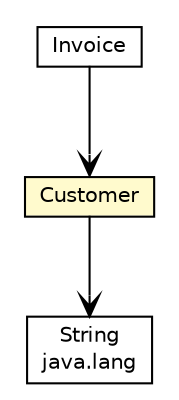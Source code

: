 #!/usr/local/bin/dot
#
# Class diagram 
# Generated by UmlGraph version 4.4 (http://www.spinellis.gr/sw/umlgraph)
#

digraph G {
	edge [fontname="Helvetica",fontsize=10,labelfontname="Helvetica",labelfontsize=10];
	node [fontname="Helvetica",fontsize=10,shape=plaintext];
	// gr.spinellis.invoice.Invoice
	c41 [label=<<table border="0" cellborder="1" cellspacing="0" cellpadding="2" port="p" href="./Invoice.html"><tr><td><table border="0" cellspacing="0" cellpadding="1"><tr><td> Invoice </td></tr></table></td></tr></table>>, fontname="Helvetica", fontcolor="black", fontsize=10.0];
	// gr.spinellis.invoice.Customer
	c42 [label=<<table border="0" cellborder="1" cellspacing="0" cellpadding="2" port="p" bgcolor="lemonChiffon" href="./Customer.html"><tr><td><table border="0" cellspacing="0" cellpadding="1"><tr><td> Customer </td></tr></table></td></tr></table>>, fontname="Helvetica", fontcolor="black", fontsize=10.0];
	// gr.spinellis.invoice.Invoice navassoc gr.spinellis.invoice.Customer
	c41:p -> c42:p [taillabel="", label="", headlabel="", fontname="Helvetica", fontcolor="black", fontsize=10.0, color="black", arrowhead=open];
	// gr.spinellis.invoice.Customer navassoc java.lang.String
	c42:p -> c45:p [taillabel="", label="", headlabel="", fontname="Helvetica", fontcolor="black", fontsize=10.0, color="black", arrowhead=open];
	// java.lang.String
	c45 [label=<<table border="0" cellborder="1" cellspacing="0" cellpadding="2" port="p" href="http://java.sun.com/j2se/1.4.2/docs/api/java/lang/String.html"><tr><td><table border="0" cellspacing="0" cellpadding="1"><tr><td> String </td></tr><tr><td> java.lang </td></tr></table></td></tr></table>>, fontname="Helvetica", fontcolor="black", fontsize=10.0];
}


